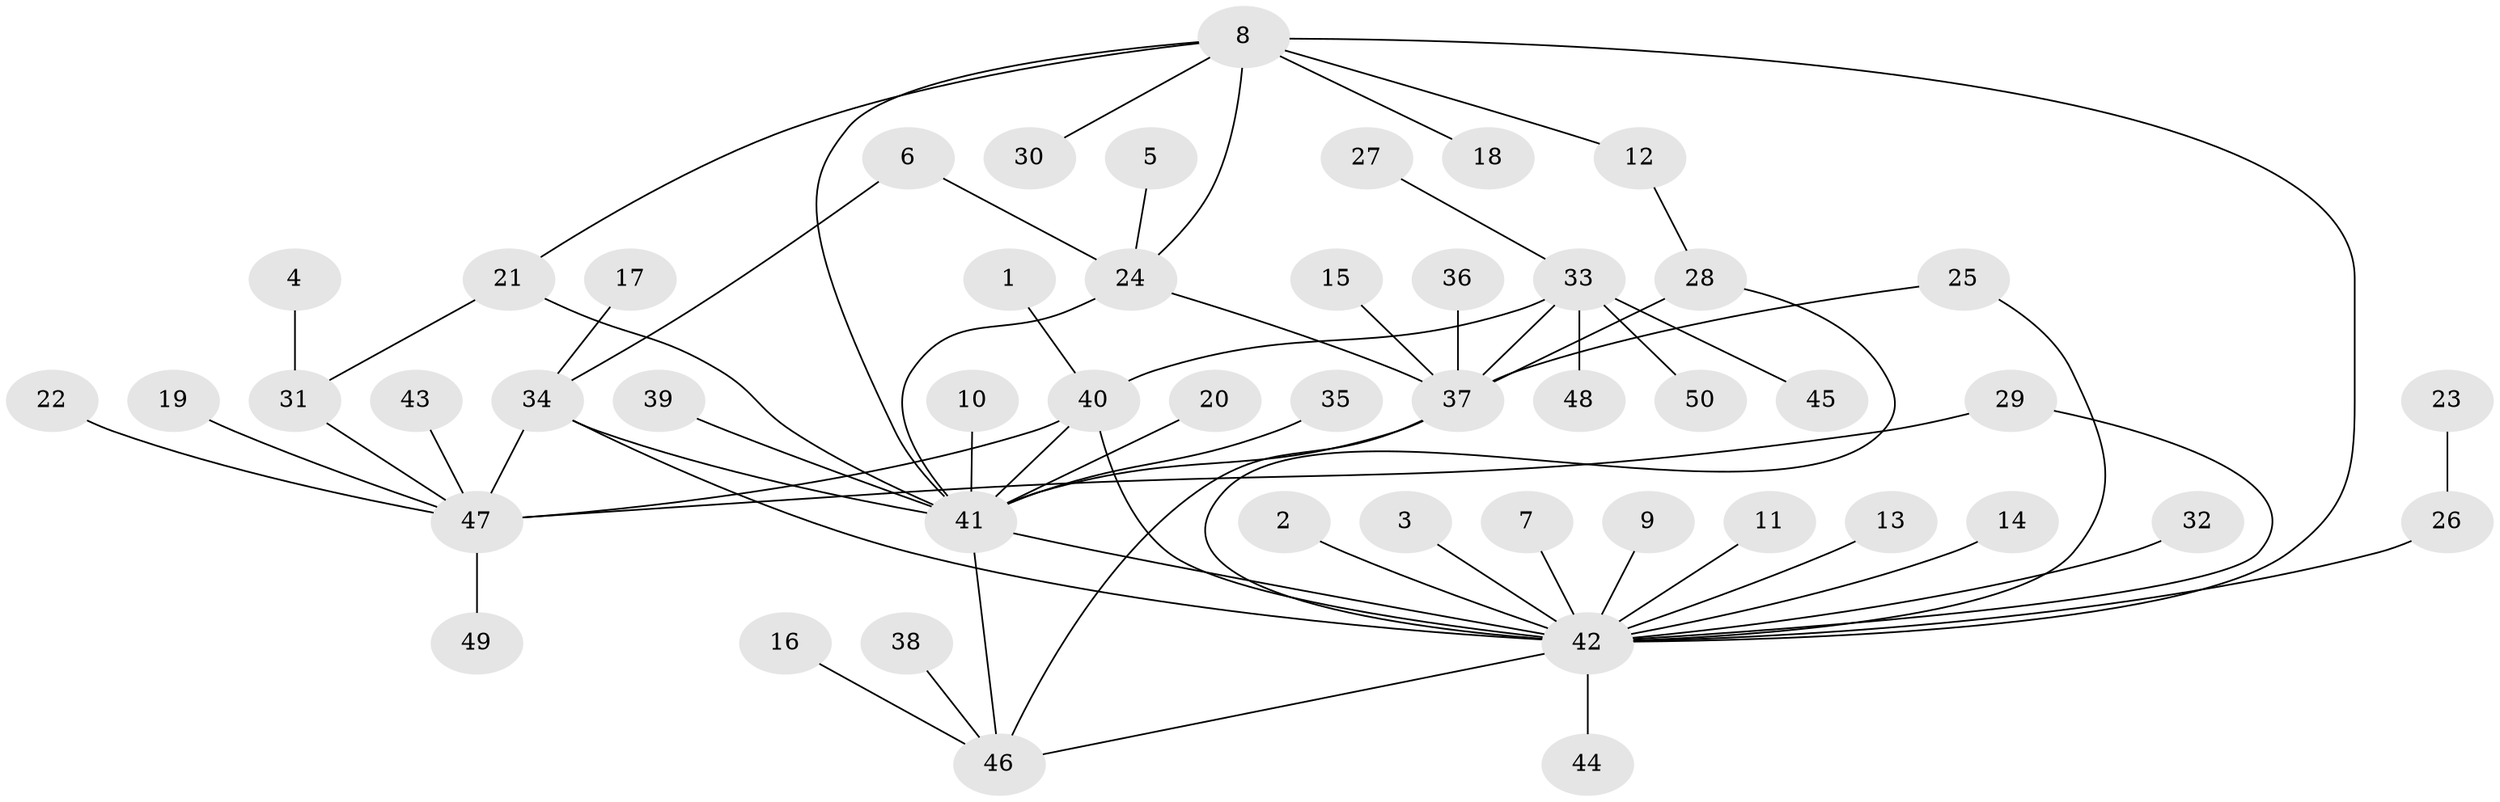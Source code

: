 // original degree distribution, {4: 0.06060606060606061, 7: 0.010101010101010102, 10: 0.020202020202020204, 22: 0.010101010101010102, 6: 0.04040404040404041, 9: 0.020202020202020204, 5: 0.030303030303030304, 1: 0.5151515151515151, 3: 0.09090909090909091, 2: 0.20202020202020202}
// Generated by graph-tools (version 1.1) at 2025/25/03/09/25 03:25:56]
// undirected, 50 vertices, 65 edges
graph export_dot {
graph [start="1"]
  node [color=gray90,style=filled];
  1;
  2;
  3;
  4;
  5;
  6;
  7;
  8;
  9;
  10;
  11;
  12;
  13;
  14;
  15;
  16;
  17;
  18;
  19;
  20;
  21;
  22;
  23;
  24;
  25;
  26;
  27;
  28;
  29;
  30;
  31;
  32;
  33;
  34;
  35;
  36;
  37;
  38;
  39;
  40;
  41;
  42;
  43;
  44;
  45;
  46;
  47;
  48;
  49;
  50;
  1 -- 40 [weight=1.0];
  2 -- 42 [weight=1.0];
  3 -- 42 [weight=1.0];
  4 -- 31 [weight=1.0];
  5 -- 24 [weight=1.0];
  6 -- 24 [weight=1.0];
  6 -- 34 [weight=1.0];
  7 -- 42 [weight=1.0];
  8 -- 12 [weight=1.0];
  8 -- 18 [weight=1.0];
  8 -- 21 [weight=1.0];
  8 -- 24 [weight=1.0];
  8 -- 30 [weight=1.0];
  8 -- 41 [weight=1.0];
  8 -- 42 [weight=1.0];
  9 -- 42 [weight=1.0];
  10 -- 41 [weight=1.0];
  11 -- 42 [weight=1.0];
  12 -- 28 [weight=1.0];
  13 -- 42 [weight=1.0];
  14 -- 42 [weight=1.0];
  15 -- 37 [weight=1.0];
  16 -- 46 [weight=1.0];
  17 -- 34 [weight=1.0];
  19 -- 47 [weight=1.0];
  20 -- 41 [weight=1.0];
  21 -- 31 [weight=1.0];
  21 -- 41 [weight=1.0];
  22 -- 47 [weight=1.0];
  23 -- 26 [weight=1.0];
  24 -- 37 [weight=1.0];
  24 -- 41 [weight=3.0];
  25 -- 37 [weight=1.0];
  25 -- 42 [weight=1.0];
  26 -- 42 [weight=1.0];
  27 -- 33 [weight=1.0];
  28 -- 37 [weight=1.0];
  28 -- 42 [weight=1.0];
  29 -- 42 [weight=1.0];
  29 -- 47 [weight=1.0];
  31 -- 47 [weight=1.0];
  32 -- 42 [weight=1.0];
  33 -- 37 [weight=1.0];
  33 -- 40 [weight=1.0];
  33 -- 45 [weight=1.0];
  33 -- 48 [weight=1.0];
  33 -- 50 [weight=1.0];
  34 -- 41 [weight=1.0];
  34 -- 42 [weight=2.0];
  34 -- 47 [weight=2.0];
  35 -- 41 [weight=1.0];
  36 -- 37 [weight=1.0];
  37 -- 41 [weight=1.0];
  37 -- 46 [weight=1.0];
  38 -- 46 [weight=1.0];
  39 -- 41 [weight=1.0];
  40 -- 41 [weight=4.0];
  40 -- 42 [weight=1.0];
  40 -- 47 [weight=1.0];
  41 -- 42 [weight=1.0];
  41 -- 46 [weight=1.0];
  42 -- 44 [weight=1.0];
  42 -- 46 [weight=1.0];
  43 -- 47 [weight=1.0];
  47 -- 49 [weight=1.0];
}
